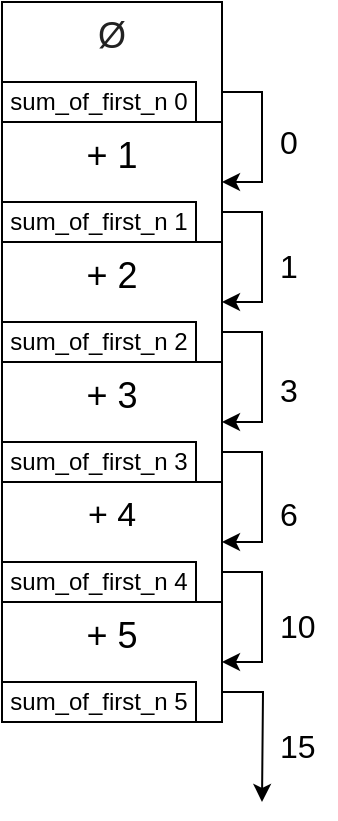 <mxfile version="10.9.5" type="device"><diagram id="RLBWq9c6qpus5sMqFPI6" name="Page-1"><mxGraphModel dx="946" dy="682" grid="1" gridSize="10" guides="1" tooltips="1" connect="1" arrows="1" fold="1" page="1" pageScale="1" pageWidth="827" pageHeight="1169" math="0" shadow="0"><root><mxCell id="0"/><mxCell id="1" parent="0"/><mxCell id="FMJycqPqLs9DlhYF-441-4" value="" style="edgeStyle=orthogonalEdgeStyle;rounded=0;orthogonalLoop=1;jettySize=auto;html=1;" edge="1" parent="1" source="FMJycqPqLs9DlhYF-441-2"><mxGeometry relative="1" as="geometry"><mxPoint x="330" y="200" as="targetPoint"/></mxGeometry></mxCell><mxCell id="FMJycqPqLs9DlhYF-441-8" value="" style="edgeStyle=orthogonalEdgeStyle;rounded=0;orthogonalLoop=1;jettySize=auto;html=1;" edge="1" parent="1" target="FMJycqPqLs9DlhYF-441-7"><mxGeometry relative="1" as="geometry"><mxPoint x="330" y="260" as="sourcePoint"/></mxGeometry></mxCell><mxCell id="FMJycqPqLs9DlhYF-441-10" value="" style="edgeStyle=orthogonalEdgeStyle;rounded=0;orthogonalLoop=1;jettySize=auto;html=1;" edge="1" parent="1" target="FMJycqPqLs9DlhYF-441-9"><mxGeometry relative="1" as="geometry"><mxPoint x="330" y="320" as="sourcePoint"/></mxGeometry></mxCell><mxCell id="FMJycqPqLs9DlhYF-441-15" value="" style="group" vertex="1" connectable="0" parent="1"><mxGeometry x="310" y="370" width="110" height="60" as="geometry"/></mxCell><mxCell id="FMJycqPqLs9DlhYF-441-13" value="&lt;font style=&quot;font-size: 18px&quot;&gt;+ 5&lt;/font&gt;" style="rounded=0;whiteSpace=wrap;html=1;imageWidth=24;verticalAlign=top;" vertex="1" parent="FMJycqPqLs9DlhYF-441-15"><mxGeometry width="110" height="60" as="geometry"/></mxCell><mxCell id="FMJycqPqLs9DlhYF-441-5" value="sum_of_first_n 5" style="rounded=0;whiteSpace=wrap;html=1;imageWidth=24;" vertex="1" parent="FMJycqPqLs9DlhYF-441-15"><mxGeometry y="40" width="97" height="20" as="geometry"/></mxCell><mxCell id="FMJycqPqLs9DlhYF-441-16" value="" style="group" vertex="1" connectable="0" parent="1"><mxGeometry x="310" y="310" width="110" height="60" as="geometry"/></mxCell><mxCell id="FMJycqPqLs9DlhYF-441-17" value="&lt;font style=&quot;font-size: 17px&quot;&gt;+ 4&lt;/font&gt;" style="rounded=0;whiteSpace=wrap;html=1;imageWidth=24;verticalAlign=top;" vertex="1" parent="FMJycqPqLs9DlhYF-441-16"><mxGeometry width="110" height="60" as="geometry"/></mxCell><mxCell id="FMJycqPqLs9DlhYF-441-18" value="sum_of_first_n 4" style="rounded=0;whiteSpace=wrap;html=1;imageWidth=24;" vertex="1" parent="FMJycqPqLs9DlhYF-441-16"><mxGeometry y="40" width="97" height="20" as="geometry"/></mxCell><mxCell id="FMJycqPqLs9DlhYF-441-19" value="" style="group" vertex="1" connectable="0" parent="1"><mxGeometry x="310" y="250" width="110" height="60" as="geometry"/></mxCell><mxCell id="FMJycqPqLs9DlhYF-441-20" value="&lt;font style=&quot;font-size: 18px&quot;&gt;+ 3&lt;/font&gt;" style="rounded=0;whiteSpace=wrap;html=1;imageWidth=24;verticalAlign=top;" vertex="1" parent="FMJycqPqLs9DlhYF-441-19"><mxGeometry width="110" height="60" as="geometry"/></mxCell><mxCell id="FMJycqPqLs9DlhYF-441-21" value="sum_of_first_n 3" style="rounded=0;whiteSpace=wrap;html=1;imageWidth=24;" vertex="1" parent="FMJycqPqLs9DlhYF-441-19"><mxGeometry y="40" width="97" height="20" as="geometry"/></mxCell><mxCell id="FMJycqPqLs9DlhYF-441-22" value="" style="group" vertex="1" connectable="0" parent="1"><mxGeometry x="310" y="190" width="110" height="60" as="geometry"/></mxCell><mxCell id="FMJycqPqLs9DlhYF-441-23" value="&lt;font style=&quot;font-size: 18px&quot;&gt;+ 2&lt;/font&gt;" style="rounded=0;whiteSpace=wrap;html=1;imageWidth=24;verticalAlign=top;" vertex="1" parent="FMJycqPqLs9DlhYF-441-22"><mxGeometry width="110" height="60" as="geometry"/></mxCell><mxCell id="FMJycqPqLs9DlhYF-441-24" value="sum_of_first_n 2" style="rounded=0;whiteSpace=wrap;html=1;imageWidth=24;" vertex="1" parent="FMJycqPqLs9DlhYF-441-22"><mxGeometry y="40" width="97" height="20" as="geometry"/></mxCell><mxCell id="FMJycqPqLs9DlhYF-441-25" value="" style="group;verticalAlign=top;fontSize=16;" vertex="1" connectable="0" parent="1"><mxGeometry x="310" y="130" width="110" height="60" as="geometry"/></mxCell><mxCell id="FMJycqPqLs9DlhYF-441-26" value="&lt;font style=&quot;font-size: 18px&quot;&gt;+ 1&lt;/font&gt;" style="rounded=0;whiteSpace=wrap;html=1;imageWidth=24;verticalAlign=top;" vertex="1" parent="FMJycqPqLs9DlhYF-441-25"><mxGeometry width="110" height="60" as="geometry"/></mxCell><mxCell id="FMJycqPqLs9DlhYF-441-27" value="sum_of_first_n 1" style="rounded=0;whiteSpace=wrap;html=1;imageWidth=24;" vertex="1" parent="FMJycqPqLs9DlhYF-441-25"><mxGeometry y="40" width="97" height="20" as="geometry"/></mxCell><mxCell id="FMJycqPqLs9DlhYF-441-28" value="" style="group" vertex="1" connectable="0" parent="1"><mxGeometry x="310" y="70" width="110" height="60" as="geometry"/></mxCell><mxCell id="FMJycqPqLs9DlhYF-441-29" value="&lt;span style=&quot;color: rgb(34 , 34 , 34) ; font-family: &amp;#34;arial&amp;#34; , sans-serif ; text-align: left ; white-space: normal ; background-color: rgb(255 , 255 , 255)&quot;&gt;&lt;font style=&quot;font-size: 18px&quot;&gt;Ø&lt;/font&gt;&lt;/span&gt;" style="rounded=0;whiteSpace=wrap;html=1;imageWidth=24;verticalAlign=top;" vertex="1" parent="FMJycqPqLs9DlhYF-441-28"><mxGeometry width="110" height="60" as="geometry"/></mxCell><mxCell id="FMJycqPqLs9DlhYF-441-30" value="sum_of_first_n 0" style="rounded=0;whiteSpace=wrap;html=1;imageWidth=24;" vertex="1" parent="FMJycqPqLs9DlhYF-441-28"><mxGeometry y="40" width="97" height="20" as="geometry"/></mxCell><mxCell id="FMJycqPqLs9DlhYF-441-32" style="edgeStyle=orthogonalEdgeStyle;rounded=0;orthogonalLoop=1;jettySize=auto;html=1;exitX=1;exitY=0.75;exitDx=0;exitDy=0;entryX=1;entryY=0.5;entryDx=0;entryDy=0;fontSize=16;" edge="1" parent="1" source="FMJycqPqLs9DlhYF-441-29" target="FMJycqPqLs9DlhYF-441-26"><mxGeometry relative="1" as="geometry"/></mxCell><mxCell id="FMJycqPqLs9DlhYF-441-33" style="edgeStyle=orthogonalEdgeStyle;rounded=0;orthogonalLoop=1;jettySize=auto;html=1;exitX=1;exitY=0.75;exitDx=0;exitDy=0;entryX=1;entryY=0.5;entryDx=0;entryDy=0;fontSize=16;" edge="1" parent="1" source="FMJycqPqLs9DlhYF-441-26" target="FMJycqPqLs9DlhYF-441-23"><mxGeometry relative="1" as="geometry"/></mxCell><mxCell id="FMJycqPqLs9DlhYF-441-34" style="edgeStyle=orthogonalEdgeStyle;rounded=0;orthogonalLoop=1;jettySize=auto;html=1;exitX=1;exitY=0.75;exitDx=0;exitDy=0;entryX=1;entryY=0.5;entryDx=0;entryDy=0;fontSize=16;" edge="1" parent="1" source="FMJycqPqLs9DlhYF-441-23" target="FMJycqPqLs9DlhYF-441-20"><mxGeometry relative="1" as="geometry"/></mxCell><mxCell id="FMJycqPqLs9DlhYF-441-35" style="edgeStyle=orthogonalEdgeStyle;rounded=0;orthogonalLoop=1;jettySize=auto;html=1;exitX=1;exitY=0.75;exitDx=0;exitDy=0;entryX=1;entryY=0.5;entryDx=0;entryDy=0;fontSize=16;" edge="1" parent="1" source="FMJycqPqLs9DlhYF-441-20" target="FMJycqPqLs9DlhYF-441-17"><mxGeometry relative="1" as="geometry"/></mxCell><mxCell id="FMJycqPqLs9DlhYF-441-36" style="edgeStyle=orthogonalEdgeStyle;rounded=0;orthogonalLoop=1;jettySize=auto;html=1;exitX=1;exitY=0.75;exitDx=0;exitDy=0;entryX=1;entryY=0.5;entryDx=0;entryDy=0;fontSize=16;" edge="1" parent="1" source="FMJycqPqLs9DlhYF-441-17" target="FMJycqPqLs9DlhYF-441-13"><mxGeometry relative="1" as="geometry"/></mxCell><mxCell id="FMJycqPqLs9DlhYF-441-37" style="edgeStyle=orthogonalEdgeStyle;rounded=0;orthogonalLoop=1;jettySize=auto;html=1;exitX=1;exitY=0.75;exitDx=0;exitDy=0;fontSize=16;" edge="1" parent="1" source="FMJycqPqLs9DlhYF-441-13"><mxGeometry relative="1" as="geometry"><mxPoint x="440" y="470" as="targetPoint"/></mxGeometry></mxCell><mxCell id="FMJycqPqLs9DlhYF-441-38" value="0" style="text;html=1;resizable=0;points=[];autosize=1;align=left;verticalAlign=top;spacingTop=-4;fontSize=16;" vertex="1" parent="1"><mxGeometry x="447" y="128" width="20" height="20" as="geometry"/></mxCell><mxCell id="FMJycqPqLs9DlhYF-441-39" value="1" style="text;html=1;resizable=0;points=[];autosize=1;align=left;verticalAlign=top;spacingTop=-4;fontSize=16;" vertex="1" parent="1"><mxGeometry x="447" y="190" width="20" height="20" as="geometry"/></mxCell><mxCell id="FMJycqPqLs9DlhYF-441-40" value="3" style="text;html=1;resizable=0;points=[];autosize=1;align=left;verticalAlign=top;spacingTop=-4;fontSize=16;" vertex="1" parent="1"><mxGeometry x="447" y="252" width="20" height="20" as="geometry"/></mxCell><mxCell id="FMJycqPqLs9DlhYF-441-41" value="6" style="text;html=1;resizable=0;points=[];autosize=1;align=left;verticalAlign=top;spacingTop=-4;fontSize=16;" vertex="1" parent="1"><mxGeometry x="447" y="314" width="20" height="20" as="geometry"/></mxCell><mxCell id="FMJycqPqLs9DlhYF-441-43" value="10" style="text;html=1;resizable=0;points=[];autosize=1;align=left;verticalAlign=top;spacingTop=-4;fontSize=16;" vertex="1" parent="1"><mxGeometry x="447" y="370" width="30" height="20" as="geometry"/></mxCell><mxCell id="FMJycqPqLs9DlhYF-441-44" value="15" style="text;html=1;resizable=0;points=[];autosize=1;align=left;verticalAlign=top;spacingTop=-4;fontSize=16;" vertex="1" parent="1"><mxGeometry x="447" y="430" width="30" height="20" as="geometry"/></mxCell></root></mxGraphModel></diagram></mxfile>